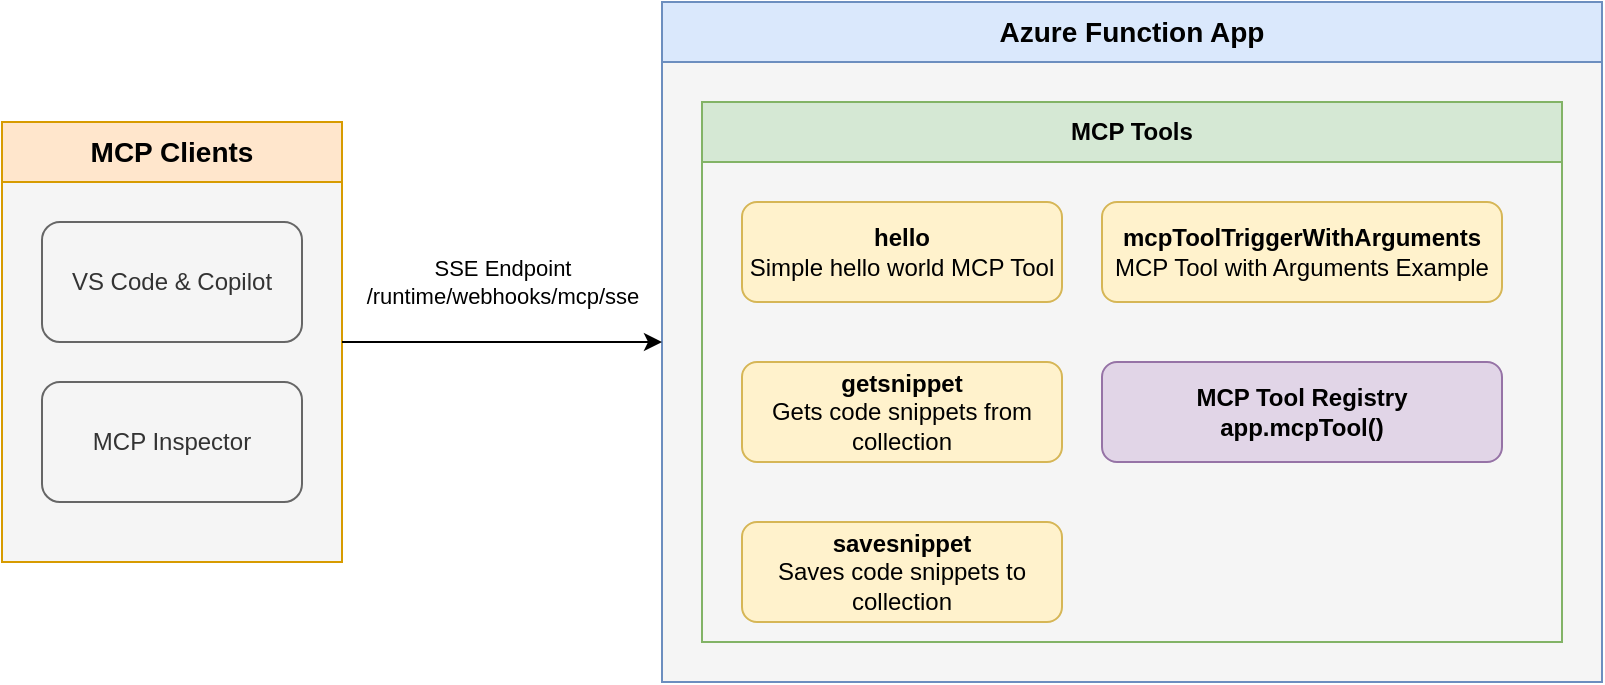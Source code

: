 <mxfile>
    <diagram id="remote-mcp-functions" name="Remote MCP Functions Architecture">
        <mxGraphModel dx="1525" dy="1077" grid="0" gridSize="10" guides="1" tooltips="1" connect="1" arrows="1" fold="1" page="1" pageScale="1" pageWidth="1100" pageHeight="850" math="0" shadow="0">
            <root>
                <mxCell id="0"/>
                <mxCell id="1" parent="0"/>
                <mxCell id="function-app-container" value="Azure Function App" style="swimlane;whiteSpace=wrap;html=1;fillColor=#dae8fc;strokeColor=#6c8ebf;startSize=30;fontSize=14;fontStyle=1;swimlaneFillColor=#f5f5f5;" parent="1" vertex="1">
                    <mxGeometry x="370" y="100" width="470" height="340" as="geometry"/>
                </mxCell>
                <mxCell id="mcp-tools-container" value="MCP Tools" style="swimlane;whiteSpace=wrap;html=1;fillColor=#d5e8d4;strokeColor=#82b366;startSize=30;" parent="function-app-container" vertex="1">
                    <mxGeometry x="20" y="50" width="430" height="270" as="geometry"/>
                </mxCell>
                <mxCell id="hello-tool" value="&lt;b&gt;hello&lt;/b&gt;&lt;br&gt;Simple hello world MCP Tool" style="rounded=1;whiteSpace=wrap;html=1;fillColor=#fff2cc;strokeColor=#d6b656;" parent="mcp-tools-container" vertex="1">
                    <mxGeometry x="20" y="50" width="160" height="50" as="geometry"/>
                </mxCell>
                <mxCell id="get-snippet-tool" value="&lt;b&gt;getsnippet&lt;/b&gt;&lt;br&gt;Gets code snippets from collection" style="rounded=1;whiteSpace=wrap;html=1;fillColor=#fff2cc;strokeColor=#d6b656;" parent="mcp-tools-container" vertex="1">
                    <mxGeometry x="20" y="130" width="160" height="50" as="geometry"/>
                </mxCell>
                <mxCell id="save-snippet-tool" value="&lt;b&gt;savesnippet&lt;/b&gt;&lt;br&gt;Saves code snippets to collection" style="rounded=1;whiteSpace=wrap;html=1;fillColor=#fff2cc;strokeColor=#d6b656;" parent="mcp-tools-container" vertex="1">
                    <mxGeometry x="20" y="210" width="160" height="50" as="geometry"/>
                </mxCell>
                <mxCell id="arguments-tool" value="&lt;b&gt;mcpToolTriggerWithArguments&lt;/b&gt;&lt;br&gt;MCP Tool with Arguments Example" style="rounded=1;whiteSpace=wrap;html=1;fillColor=#fff2cc;strokeColor=#d6b656;" parent="mcp-tools-container" vertex="1">
                    <mxGeometry x="200" y="50" width="200" height="50" as="geometry"/>
                </mxCell>
                <mxCell id="tool-registry" value="MCP Tool Registry&#xa;app.mcpTool()" style="rounded=1;whiteSpace=wrap;html=1;fillColor=#e1d5e7;strokeColor=#9673a6;fontStyle=1" parent="mcp-tools-container" vertex="1">
                    <mxGeometry x="200" y="130" width="200" height="50" as="geometry"/>
                </mxCell>
                <mxCell id="mcp-clients" value="MCP Clients" style="swimlane;whiteSpace=wrap;html=1;fillColor=#ffe6cc;strokeColor=#d79b00;startSize=30;fontSize=14;fontStyle=1;swimlaneFillColor=#F5F5F5;" parent="1" vertex="1">
                    <mxGeometry x="40" y="160" width="170" height="220" as="geometry"/>
                </mxCell>
                <mxCell id="vscode-client" value="VS Code &amp; Copilot" style="rounded=1;whiteSpace=wrap;html=1;fillColor=#f5f5f5;strokeColor=#666666;fontColor=#333333;" parent="mcp-clients" vertex="1">
                    <mxGeometry x="20" y="50" width="130" height="60" as="geometry"/>
                </mxCell>
                <mxCell id="mcp-inspector" value="MCP Inspector" style="rounded=1;whiteSpace=wrap;html=1;fillColor=#f5f5f5;strokeColor=#666666;fontColor=#333333;" parent="mcp-clients" vertex="1">
                    <mxGeometry x="20" y="130" width="130" height="60" as="geometry"/>
                </mxCell>
                <mxCell id="client-to-function" value="SSE Endpoint&lt;br&gt;/runtime/webhooks/mcp/sse" style="endArrow=classic;html=1;rounded=0;fontSize=11;exitX=1;exitY=0.5;exitDx=0;exitDy=0;entryX=0;entryY=0.5;entryDx=0;entryDy=0;" parent="1" source="mcp-clients" target="function-app-container" edge="1">
                    <mxGeometry y="30" width="50" height="50" relative="1" as="geometry">
                        <mxPoint x="220" y="210" as="sourcePoint"/>
                        <mxPoint x="270" y="210" as="targetPoint"/>
                        <mxPoint as="offset"/>
                    </mxGeometry>
                </mxCell>
            </root>
        </mxGraphModel>
    </diagram>
</mxfile>